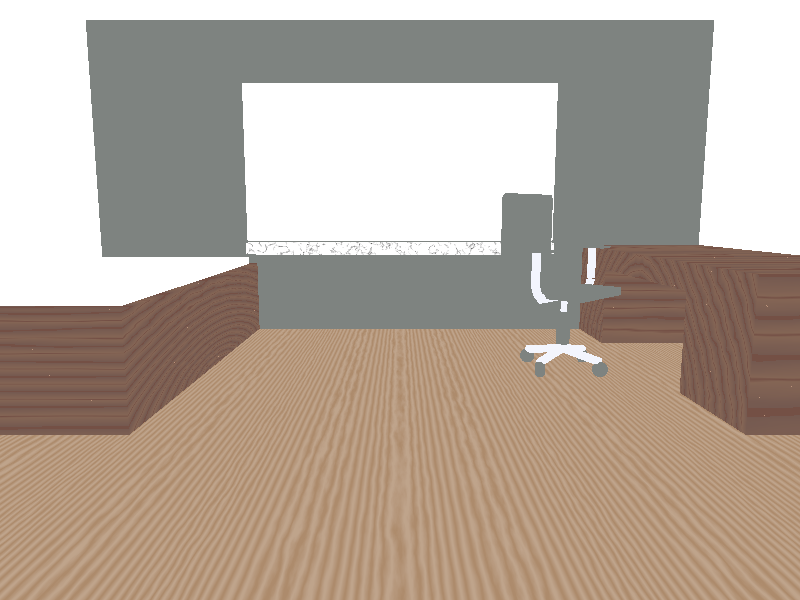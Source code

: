 #include "colors.inc"
#include "woods.inc"
#include "textures.inc"
#include "skies.inc"
#include "stones.inc"
#include "shapes.inc"
#include "metals.inc"

#declare MyGray = rgb<53/255, 58/255, 55/255>;

camera {
//    location <0, 7, 5>
//    look_at <0, 0, 5>
    //location <2.5, 2.5, 3> // camera wall near the window
    //look_at <-2.5, 0, 5> // camera wall near the window
    //location <5, 2, 0> // room from the side
    //look_at <-2, 1, 0> // room from the side
    location <0, 2, -5>
    look_at <0, 1, 2>
}

sky_sphere { S_Cloud2 }

plane {
    <0, 1, 0>, 0
    pigment { Green }
}

#declare ground_ceiling = box {
    <-1, 0, -1>, <1, 2, 1>
    scale <5, 0.05, 5> //changed
}

#declare wall = box {
    <-1, 0, -1>, <1, 2, 1>
    scale <0.1, 2.5, 5> //changed
}
// Glass of the window
#declare glass = intersection {
    object {
        box {
            <-1, 0, -1>, <1, 2, 1>
            translate 1.25 * y
            scale <1.25, 1.25, 2.5> //changed
        }
    }
    object {
        wall
    }
    texture { Glass }
}
// Sill of the window
#declare sill = object {
    Round_Box(<-1, 0, -1>, <1, 2, 1>, 0.125, 0)
    scale <2.5, 0.1, 0.25> //changed
    texture { T_Grnt20 scale .4}
    rotate 90*y
    translate <0, 1.35, 0> //changed
}
// merging glass and sill into window
#declare window = merge {
    object {
        glass
    }
    object {
        sill
    }
}

// Wall with a hole
#declare wall_with_a_hole = difference {
    object {
        wall
    }
    object {
        glass
        scale <10, 0, 0> //changed
    }
}

#declare window_wall = merge {
    object {
        wall_with_a_hole 
        pigment { MyGray }
    }
    object {
        window
    }
}

#declare bed = merge {
    // Base of the bed
    object {
        box {
            <-1, 0, -1>, <1, 2, 1>
        }
        texture { T_Wood2 }
        scale <2.5, 0.75, 1.25> //changed
    }
    // Mattress
    object {
        box {<-1, 0, -1>, <1, 2, 1>}
        scale <2.25, 0.2, 1.15> //changed
        pigment { White }
        translate <0, 1.25, 0> //changed
        texture {
            pigment { color White }
            normal { bumps 1 scale 0.2 }
            finish { phong 1 }
        }
    }
    scale y * 0.8
    rotate 90*y
}

#declare base_of_desk = difference {
    object {
        box {
            <-1, 0, -1>, <1, 2, 1>
            scale <2.5, 0.75, 1> //changed
        }
    }
    object {
        box {
            <-1, 0, -1>, <1, 2, 1>
            scale <1.25, 0.6, 5> //changed
        } 
    }
    texture { T_Wood2 }
}

#declare chair_wheel = difference {
    sphere {
        <0,1,0>, 1   
    }
    box {
        <-1,0,-1>,<1,2,1>
        translate 1.5 * x
    }
    box {
        <-1,0,-1>,<1,2,1>
        translate -1.5 * x
    }
    pigment { MyGray }
    translate 0.8 * y
    scale 0.15
}

#declare chair_leg = union {
    cylinder {
        <0,0,0>, <0,1,0>, 0.05
        scale <1, 0.5, 1>
        texture { Silver_Texture }
        rotate 80*x
        translate 0.25*y
    }
    object {
        chair_wheel
        scale 0.6
        rotate -45*y
    }
}

#declare chair_all_legs = union {
    object {
        chair_leg
        rotate <0, 90, 0>
        translate x * -0.5
    }
    object {
        chair_leg
        rotate <0, 270, 0>
        translate x * 0.5
    }
    object {
        chair_leg
        rotate <0, 180, 0>
        translate z * 0.5
    }
    object {
        chair_leg
        translate z * -0.5
    }
}

#declare chair_mid = merge {
    cylinder {
        <0,0,0>, <0,1,0>, 0.1
        pigment { MyGray }
    }
    cylinder {
        <0,1,0>, <0,1.5,0>, 0.05
        texture { Silver_Texture }
    }
    cylinder {
        <0,-0.2,0>, <0,0,0>, 0.075
        texture { Silver_Texture }
    }
    scale <1, 0.5, 1>
}


#declare handle = merge {
    difference {
        torus {
            1, 0.25
            translate 1*y
        }
        box {
            <-1.25,0,-1.25>, <1.25,2,1.25>
            translate 1*x
        }
        box {
            <-1.25,0,-1.25>, <1.25,2,1.25>
            translate 1*z
        }
    }
    cylinder {
        <0,0,0>,<0,2,0>, 0.25
        rotate 90*z
        translate <1.55, 1, -1>
    }
    cylinder {
        <0,0,0>,<0,2,0>, 0.25
        rotate 90*x
        translate <-1,1,-0.2>
    }
    object {
        Round_Box(<1,0,1>,<-1,1,-1>, .125, 1)
        pigment { MyGray }
        scale <0.5,0.15,0>
        translate <-1, 1.75, -1>
        rotate 90*x
    }
    texture { Silver_Texture }
    rotate <-90,90,0>
    translate <0, 1.5, 0>
    scale 0.25
}

#declare seat = union {
    object {
        Round_Box(<-1,0,-1>,<1,2,1>, 0.125, 0)
        scale <0.5,0.05,0.5>
        translate 0.1*y
        pigment { MyGray }
    }
    object {
        Round_Box(<-1,0,-1>,<1,2,1>, 0.125, 0)
        scale <0.5,0.05,0.625>
        rotate <90, 90, 0>
        translate <-0.6, 0.7, 0>
        pigment { MyGray }
    }
    object {
        handle
        scale 0.8
        translate <0.2,0,0.45>
    }
    object {
        handle
        scale 0.8
        rotate 180*y
        translate <-0.2,0,-0.45>
    }
}

#declare chair = union {
    object {
        chair_all_legs
        translate 0.1*y
    }
    object {
        chair_mid
        scale 0.8
        translate 0.5*y
    }
    object {
        seat
        translate 1*y
    }
    translate -0.075*y
}

#declare monitor = difference {
    box {
        <-1,0,-1>, <1,2,1>
        scale 0.1 * z
    }
}


#declare room = merge {
    object { 
        ground_ceiling
        texture {
            DMFLightOak scale 0.3
        }
    }
    object { 
        ground_ceiling
        pigment { White }
        finish { ambient 0.5 }
        translate <0, 5, 0>
    }
    object {
        window_wall
        rotate 90*y
        translate <0, 0, 5>
    }
    object {
        wall
        pigment { White }
        translate <5, 0, 0>
    }
    object {
        wall
        pigment { White }
        translate <-5, 0, 0>
    }
    object {
        bed
        translate <-3.6, 0, 2.5>
    }
    object {
        base_of_desk
        rotate 90*y
        translate <4, 0, 2.5>
    }
    object {
        chair
        rotate 45*y
        translate <2, 0, 2.25>
    }
}

object {
    room
}

#declare Lightbulb = union {
    merge {
        sphere { <0, 0, 0>, 1 }
        cylinder {
            <0, 0, 1>, <0, 0, 0>, 1
            scale <0.35, 0.35, 1.0>
            translate 0.5*z
        }
        texture {
            pigment { color rgb<1, 1, 1> }
            finish { ambient .9 diffuse .6 }
        }
    }
    cylinder {
        <0, 0, 1>, <0, 0, 0>, 1
        scale <0.4, 0.4, 0.5>
        texture { Brass_Texture }
        translate 1.5*z
    }
    rotate -90 * x
    scale .2
}

light_source {
    <0, 4, 0>
    color White
    //area_light <1, 0, 0>, <0, 1, 0>, 2, 2
    //jitter
    looks_like { Lightbulb }
}
